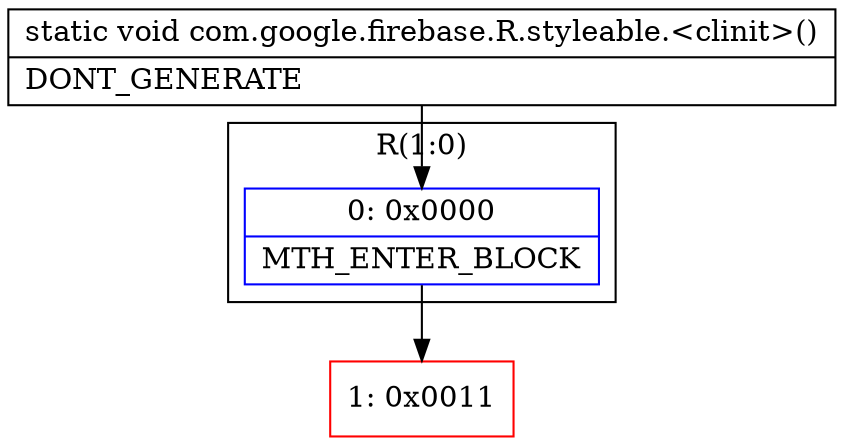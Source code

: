 digraph "CFG forcom.google.firebase.R.styleable.\<clinit\>()V" {
subgraph cluster_Region_588133474 {
label = "R(1:0)";
node [shape=record,color=blue];
Node_0 [shape=record,label="{0\:\ 0x0000|MTH_ENTER_BLOCK\l}"];
}
Node_1 [shape=record,color=red,label="{1\:\ 0x0011}"];
MethodNode[shape=record,label="{static void com.google.firebase.R.styleable.\<clinit\>()  | DONT_GENERATE\l}"];
MethodNode -> Node_0;
Node_0 -> Node_1;
}

